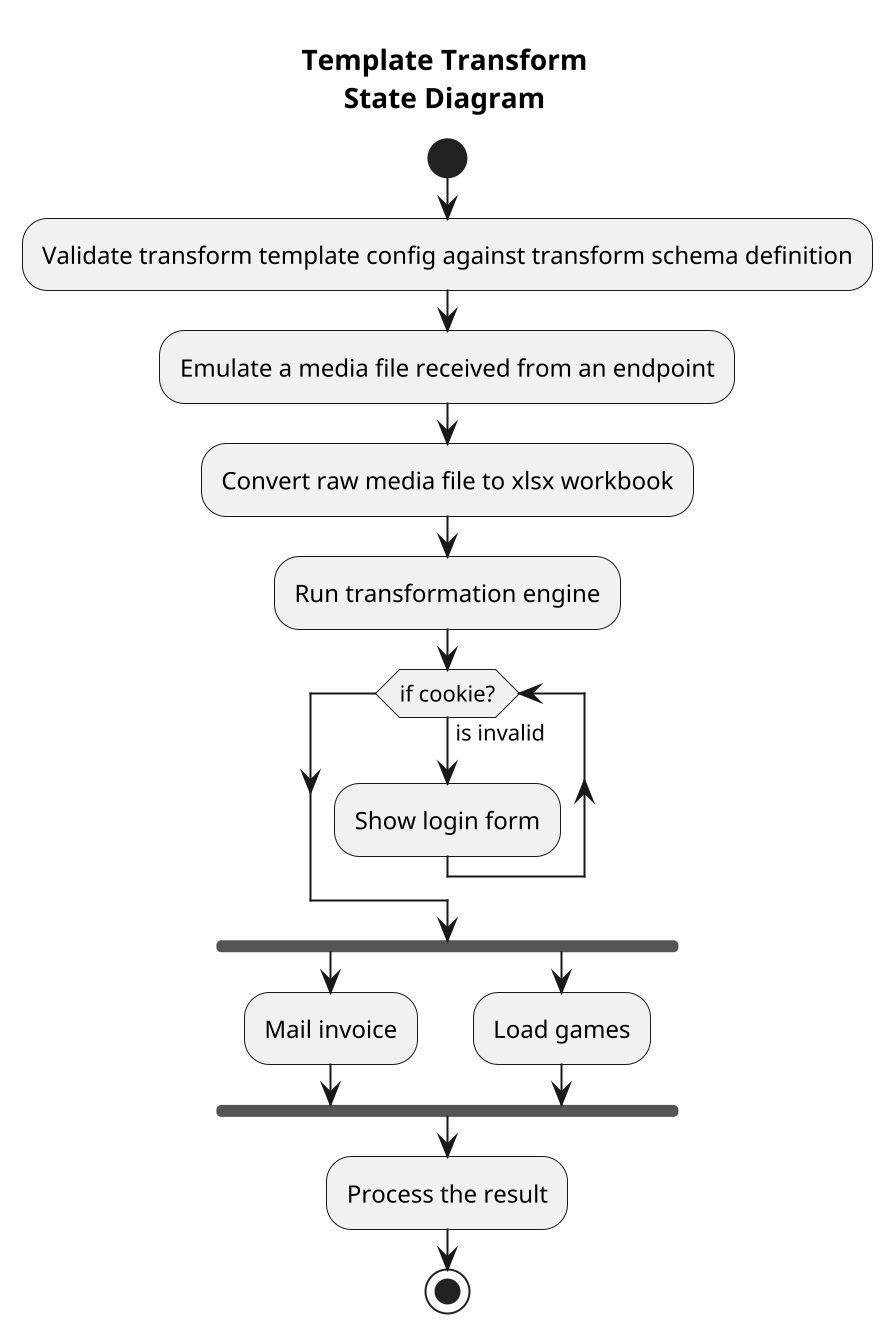 @startuml
title Template Transform\nState Diagram
scale 2
start
:Validate transform template config against transform schema definition;
:Emulate a media file received from an endpoint;
:Convert raw media file to xlsx workbook;
:Run transformation engine;
while (if cookie?) is (is invalid)
:Show login form;
endwhile
fork
:Mail invoice;
fork again
:Load games;
end fork
:Process the result;
stop
@enduml